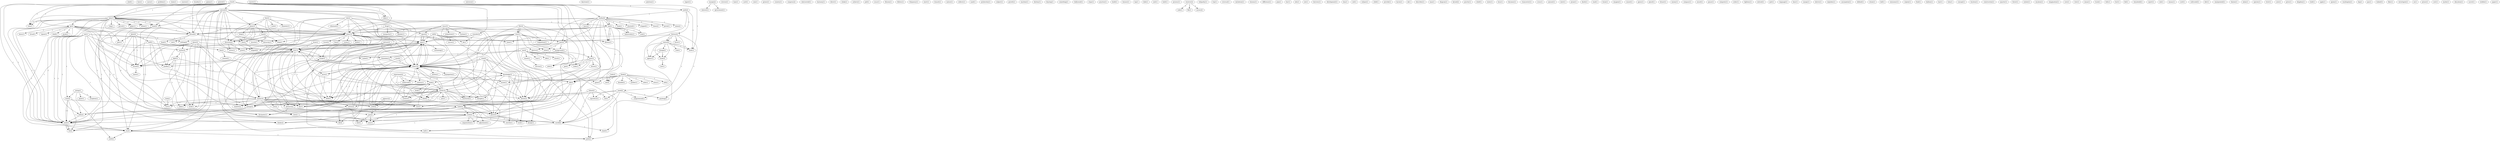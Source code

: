 digraph G {
  shell [ label="shell(1)" ];
  face [ label="face(1)" ];
  carry [ label="carry(1)" ];
  problem [ label="problem(1)" ];
  claim [ label="claim(1)" ];
  sunrise [ label="sunrise(1)" ];
  locality [ label="locality(1)" ];
  galaxy [ label="galaxy(1)" ];
  pointed [ label="pointed(1)" ];
  live [ label="live(5)" ];
  play [ label="play(1)" ];
  consider [ label="consider(2)" ];
  go [ label="go(3)" ];
  path [ label="path(4)" ];
  reality [ label="reality(8)" ];
  ground [ label="ground(3)" ];
  play [ label="play(1)" ];
  part [ label="part(5)" ];
  won [ label="won(1)" ];
  time [ label="time(15)" ];
  didn [ label="didn(1)" ];
  god [ label="god(1)" ];
  leads [ label="leads(1)" ];
  hand [ label="hand(3)" ];
  thread [ label="thread(4)" ];
  need [ label="need(2)" ];
  work [ label="work(3)" ];
  try [ label="try(4)" ];
  see [ label="see(3)" ];
  need [ label="need(1)" ];
  master [ label="master(1)" ];
  universe [ label="universe(1)" ];
  flow [ label="flow(2)" ];
  start [ label="start(1)" ];
  magnetism [ label="magnetism(1)" ];
  start [ label="start(1)" ];
  earth [ label="earth(10)" ];
  pole [ label="pole(2)" ];
  surface [ label="surface(1)" ];
  keystone [ label="keystone(1)" ];
  plate [ label="plate(4)" ];
  half [ label="half(3)" ];
  gets [ label="gets(1)" ];
  record [ label="record(1)" ];
  turn [ label="turn(1)" ];
  record [ label="record(1)" ];
  needle [ label="needle(1)" ];
  appears [ label="appears(2)" ];
  orbit [ label="orbit(1)" ];
  orbit [ label="orbit(2)" ];
  pentium [ label="pentium(1)" ];
  ingest [ label="ingest(1)" ];
  beg [ label="beg(1)" ];
  grovel [ label="grovel(1)" ];
  poker [ label="poker(1)" ];
  whine [ label="whine(1)" ];
  thinks [ label="thinks(2)" ];
  foot [ label="foot(3)" ];
  suck [ label="suck(1)" ];
  diameter [ label="diameter(1)" ];
  point [ label="point(3)" ];
  nothing [ label="nothing(2)" ];
  print [ label="print(1)" ];
  line [ label="line(2)" ];
  year [ label="year(1)" ];
  margin [ label="margin(2)" ];
  interest [ label="interest(1)" ];
  government [ label="government(1)" ];
  reverse [ label="reverse(1)" ];
  ham [ label="ham(1)" ];
  card [ label="card(1)" ];
  rain [ label="rain(1)" ];
  greece [ label="greece(1)" ];
  country [ label="country(1)" ];
  congress [ label="congress(2)" ];
  intersected [ label="intersected(1)" ];
  harmony [ label="harmony(1)" ];
  de [ label="de(1)" ];
  spin [ label="spin(4)" ];
  spin [ label="spin(1)" ];
  direct [ label="direct(1)" ];
  choke [ label="choke(1)" ];
  achieve [ label="achieve(1)" ];
  day [ label="day(2)" ];
  sun [ label="sun(13)" ];
  moon [ label="moon(10)" ];
  sky [ label="sky(3)" ];
  pull [ label="pull(1)" ];
  oscar [ label="oscar(1)" ];
  illusion [ label="illusion(1)" ];
  drag [ label="drag(1)" ];
  blender [ label="blender(1)" ];
  margarita [ label="margarita(1)" ];
  space [ label="space(2)" ];
  fluid [ label="fluid(2)" ];
  energy [ label="energy(2)" ];
  follows [ label="follows(1)" ];
  frequency [ label="frequency(1)" ];
  exert [ label="exert(1)" ];
  branch [ label="branch(1)" ];
  nature [ label="nature(1)" ];
  collects [ label="collects(1)" ];
  sleep [ label="sleep(1)" ];
  sand [ label="sand(1)" ];
  production [ label="production(1)" ];
  subject [ label="subject(1)" ];
  growth [ label="growth(1)" ];
  machine [ label="machine(1)" ];
  destiny [ label="destiny(1)" ];
  bearing [ label="bearing(1)" ];
  something [ label="something(1)" ];
  look [ label="look(1)" ];
  book [ label="book(1)" ];
  life [ label="life(4)" ];
  hollywood [ label="hollywood(1)" ];
  stops [ label="stops(1)" ];
  ether [ label="ether(2)" ];
  ether [ label="ether(10)" ];
  practice [ label="practice(1)" ];
  build [ label="build(1)" ];
  bounce [ label="bounce(1)" ];
  top [ label="top(1)" ];
  hide [ label="hide(1)" ];
  unit [ label="unit(1)" ];
  built [ label="built(1)" ];
  process [ label="process(1)" ];
  shelf [ label="shelf(1)" ];
  grade [ label="grade(1)" ];
  henry [ label="henry(1)" ];
  bread [ label="bread(1)" ];
  repeat [ label="repeat(1)" ];
  receiver [ label="receiver(2)" ];
  code [ label="code(1)" ];
  file [ label="file(1)" ];
  access [ label="access(2)" ];
  noise [ label="noise(1)" ];
  background [ label="background(1)" ];
  spectra [ label="spectra(1)" ];
  lattice [ label="lattice(3)" ];
  history [ label="history(4)" ];
  telepathy [ label="telepathy(1)" ];
  trip [ label="trip(1)" ];
  reversal [ label="reversal(1)" ];
  edge [ label="edge(1)" ];
  michelson [ label="michelson(1)" ];
  portal [ label="portal(1)" ];
  onion [ label="onion(2)" ];
  layer [ label="layer(2)" ];
  end [ label="end(2)" ];
  bask [ label="bask(1)" ];
  past [ label="past(3)" ];
  end [ label="end(1)" ];
  flowery [ label="flowery(1)" ];
  dissipates [ label="dissipates(1)" ];
  shouted [ label="shouted(1)" ];
  phase [ label="phase(3)" ];
  stopped [ label="stopped(1)" ];
  chaos [ label="chaos(2)" ];
  stepped [ label="stepped(2)" ];
  loosens [ label="loosens(1)" ];
  difference [ label="difference(1)" ];
  grip [ label="grip(1)" ];
  liar [ label="liar(1)" ];
  edu [ label="edu(1)" ];
  mass [ label="mass(3)" ];
  sleep [ label="sleep(1)" ];
  propulsion [ label="propulsion(1)" ];
  system [ label="system(1)" ];
  luck [ label="luck(1)" ];
  design [ label="design(1)" ];
  locate [ label="locate(1)" ];
  direction [ label="direction(2)" ];
  vector [ label="vector(1)" ];
  kill [ label="kill(3)" ];
  control [ label="control(1)" ];
  favor [ label="favor(1)" ];
  control [ label="control(3)" ];
  weed [ label="weed(2)" ];
  compromised [ label="compromised(1)" ];
  none [ label="none(1)" ];
  anything [ label="anything(1)" ];
  ate [ label="ate(1)" ];
  borrows [ label="borrows(1)" ];
  development [ label="development(1)" ];
  lose [ label="lose(2)" ];
  hierarchy [ label="hierarchy(1)" ];
  keep [ label="keep(1)" ];
  dna [ label="dna(1)" ];
  eat [ label="eat(1)" ];
  fruit [ label="fruit(2)" ];
  matter [ label="matter(4)" ];
  gun [ label="gun(2)" ];
  belly [ label="belly(2)" ];
  lot [ label="lot(2)" ];
  muscle [ label="muscle(1)" ];
  coil [ label="coil(1)" ];
  eclipse [ label="eclipse(1)" ];
  child [ label="child(1)" ];
  provide [ label="provide(1)" ];
  void [ label="void(1)" ];
  change [ label="change(2)" ];
  appear [ label="appear(1)" ];
  made [ label="made(2)" ];
  road [ label="road(1)" ];
  immortality [ label="immortality(1)" ];
  wind [ label="wind(3)" ];
  knowledge [ label="knowledge(3)" ];
  conclusion [ label="conclusion(1)" ];
  thought [ label="thought(1)" ];
  dream [ label="dream(2)" ];
  experiment [ label="experiment(2)" ];
  conducted [ label="conducted(1)" ];
  century [ label="century(1)" ];
  look [ label="look(2)" ];
  haven [ label="haven(1)" ];
  ok [ label="ok(1)" ];
  describes [ label="describes(1)" ];
  man [ label="man(1)" ];
  diagram [ label="diagram(1)" ];
  kernel [ label="kernel(2)" ];
  gravity [ label="gravity(1)" ];
  seemed [ label="seemed(1)" ];
  ended [ label="ended(1)" ];
  remember [ label="remember(1)" ];
  relief [ label="relief(1)" ];
  water [ label="water(1)" ];
  bury [ label="bury(1)" ];
  becomes [ label="becomes(1)" ];
  transceiver [ label="transceiver(1)" ];
  draw [ label="draw(1)" ];
  cross [ label="cross(1)" ];
  amount [ label="amount(1)" ];
  exist [ label="exist(1)" ];
  prune [ label="prune(1)" ];
  death [ label="death(1)" ];
  read [ label="read(1)" ];
  brain [ label="brain(1)" ];
  imagine [ label="imagine(1)" ];
  eating [ label="eating(1)" ];
  reception [ label="reception(1)" ];
  plant [ label="plant(1)" ];
  seed [ label="seed(2)" ];
  sunset [ label="sunset(1)" ];
  one [ label="one(4)" ];
  way [ label="way(1)" ];
  talk [ label="talk(1)" ];
  looks [ label="looks(1)" ];
  meant [ label="meant(1)" ];
  teach [ label="teach(1)" ];
  make [ label="make(4)" ];
  sells [ label="sells(1)" ];
  guess [ label="guess(1)" ];
  pencil [ label="pencil(1)" ];
  breast [ label="breast(1)" ];
  rule [ label="rule(2)" ];
  eliminate [ label="eliminate(1)" ];
  shadow [ label="shadow(2)" ];
  money [ label="money(1)" ];
  compass [ label="compass(1)" ];
  award [ label="award(1)" ];
  peace [ label="peace(1)" ];
  computer [ label="computer(1)" ];
  order [ label="order(1)" ];
  tightens [ label="tightens(1)" ];
  fork [ label="fork(2)" ];
  future [ label="future(1)" ];
  world [ label="world(6)" ];
  enticed [ label="enticed(1)" ];
  quit [ label="quit(1)" ];
  tenth [ label="tenth(1)" ];
  travel [ label="travel(1)" ];
  buy [ label="buy(2)" ];
  move [ label="move(1)" ];
  varies [ label="varies(1)" ];
  think [ label="think(2)" ];
  radio [ label="radio(1)" ];
  story [ label="story(1)" ];
  tell [ label="tell(2)" ];
  blooded [ label="blooded(1)" ];
  spine [ label="spine(1)" ];
  mother [ label="mother(1)" ];
  band [ label="band(1)" ];
  language [ label="language(1)" ];
  hear [ label="hear(1)" ];
  canopy [ label="canopy(1)" ];
  electro [ label="electro(1)" ];
  implodes [ label="implodes(1)" ];
  distance [ label="distance(2)" ];
  axis [ label="axis(1)" ];
  size [ label="size(3)" ];
  field [ label="field(3)" ];
  ball [ label="ball(1)" ];
  assumption [ label="assumption(1)" ];
  defined [ label="defined(1)" ];
  retain [ label="retain(1)" ];
  propogation [ label="propogation(1)" ];
  motion [ label="motion(1)" ];
  hell [ label="hell(1)" ];
  misnomer [ label="misnomer(1)" ];
  picture [ label="picture(3)" ];
  image [ label="image(3)" ];
  calpoly [ label="calpoly(1)" ];
  food [ label="food(1)" ];
  balloon [ label="balloon(1)" ];
  hair [ label="hair(1)" ];
  body [ label="body(2)" ];
  reproduce [ label="reproduce(1)" ];
  soil [ label="soil(1)" ];
  service [ label="service(1)" ];
  tuba [ label="tuba(1)" ];
  sustaining [ label="sustaining(1)" ];
  piece [ label="piece(3)" ];
  hook [ label="hook(1)" ];
  slide [ label="slide(1)" ];
  concept [ label="concept(1)" ];
  location [ label="location(1)" ];
  learn [ label="learn(1)" ];
  construction [ label="construction(1)" ];
  quarter [ label="quarter(1)" ];
  forest [ label="forest(1)" ];
  self [ label="self(2)" ];
  course [ label="course(1)" ];
  rewrite [ label="rewrite(1)" ];
  isolate [ label="isolate(1)" ];
  mcaloon [ label="mcaloon(1)" ];
  etc [ label="etc(2)" ];
  rate [ label="rate(2)" ];
  light [ label="light(3)" ];
  imagination [ label="imagination(1)" ];
  core [ label="core(1)" ];
  view [ label="view(1)" ];
  mean [ label="mean(1)" ];
  track [ label="track(1)" ];
  lost [ label="lost(1)" ];
  tells [ label="tells(1)" ];
  fact [ label="fact(1)" ];
  fed [ label="fed(1)" ];
  household [ label="household(1)" ];
  squirt [ label="squirt(1)" ];
  sub [ label="sub(1)" ];
  means [ label="means(1)" ];
  grail [ label="grail(2)" ];
  cord [ label="cord(1)" ];
  head [ label="head(1)" ];
  tail [ label="tail(1)" ];
  wheat [ label="wheat(2)" ];
  cultivated [ label="cultivated(1)" ];
  diet [ label="diet(1)" ];
  manipulated [ label="manipulated(1)" ];
  famine [ label="famine(1)" ];
  adam [ label="adam(1)" ];
  species [ label="species(1)" ];
  twist [ label="twist(1)" ];
  auto [ label="auto(1)" ];
  gives [ label="gives(1)" ];
  kingdom [ label="kingdom(1)" ];
  organization [ label="organization(1)" ];
  adjustment [ label="adjustment(1)" ];
  hold [ label="hold(1)" ];
  apply [ label="apply(1)" ];
  queen [ label="queen(1)" ];
  washington [ label="washington(1)" ];
  dog [ label="dog(1)" ];
  guy [ label="guy(1)" ];
  looked [ label="looked(3)" ];
  likes [ label="likes(1)" ];
  find [ label="find(1)" ];
  investigate [ label="investigate(1)" ];
  un [ label="un(1)" ];
  prince [ label="prince(1)" ];
  cost [ label="cost(1)" ];
  marks [ label="marks(1)" ];
  dmcaloon [ label="dmcaloon(1)" ];
  carrot [ label="carrot(1)" ];
  wobble [ label="wobble(1)" ];
  paper [ label="paper(1)" ];
  live -> play [ label="1" ];
  live -> consider [ label="1" ];
  live -> go [ label="1" ];
  live -> path [ label="1" ];
  live -> reality [ label="1" ];
  live -> ground [ label="1" ];
  live -> play [ label="1" ];
  live -> part [ label="1" ];
  live -> won [ label="1" ];
  live -> time [ label="1" ];
  live -> didn [ label="1" ];
  live -> god [ label="1" ];
  live -> leads [ label="1" ];
  live -> hand [ label="1" ];
  live -> thread [ label="1" ];
  live -> need [ label="1" ];
  live -> work [ label="1" ];
  live -> try [ label="1" ];
  live -> see [ label="1" ];
  live -> need [ label="1" ];
  flow -> start [ label="1" ];
  flow -> magnetism [ label="1" ];
  flow -> start [ label="1" ];
  flow -> time [ label="1" ];
  flow -> earth [ label="1" ];
  flow -> pole [ label="1" ];
  flow -> surface [ label="1" ];
  plate -> half [ label="2" ];
  plate -> gets [ label="1" ];
  plate -> record [ label="1" ];
  plate -> turn [ label="2" ];
  plate -> record [ label="1" ];
  plate -> needle [ label="1" ];
  appears -> orbit [ label="1" ];
  appears -> orbit [ label="1" ];
  play -> go [ label="1" ];
  play -> beg [ label="1" ];
  play -> grovel [ label="1" ];
  play -> won [ label="1" ];
  play -> poker [ label="1" ];
  play -> time [ label="1" ];
  play -> whine [ label="1" ];
  play -> hand [ label="1" ];
  play -> thread [ label="1" ];
  play -> need [ label="1" ];
  play -> try [ label="1" ];
  play -> thinks [ label="1" ];
  play -> need [ label="1" ];
  foot -> suck [ label="1" ];
  foot -> diameter [ label="1" ];
  foot -> point [ label="1" ];
  foot -> nothing [ label="1" ];
  foot -> print [ label="1" ];
  foot -> line [ label="1" ];
  foot -> year [ label="1" ];
  margin -> interest [ label="1" ];
  margin -> government [ label="1" ];
  consider -> de [ label="1" ];
  consider -> spin [ label="1" ];
  consider -> spin [ label="1" ];
  half -> day [ label="1" ];
  half -> sun [ label="2" ];
  half -> moon [ label="1" ];
  half -> turn [ label="1" ];
  half -> sky [ label="1" ];
  drag -> blender [ label="1" ];
  drag -> margarita [ label="1" ];
  drag -> space [ label="1" ];
  drag -> fluid [ label="1" ];
  drag -> energy [ label="1" ];
  look -> book [ label="1" ];
  look -> earth [ label="1" ];
  look -> sky [ label="1" ];
  look -> life [ label="1" ];
  look -> surface [ label="1" ];
  orbit -> earth [ label="1" ];
  orbit -> ether [ label="1" ];
  orbit -> sun [ label="1" ];
  orbit -> ether [ label="1" ];
  go -> gets [ label="1" ];
  go -> time [ label="1" ];
  go -> shelf [ label="1" ];
  go -> record [ label="1" ];
  go -> sun [ label="1" ];
  go -> grade [ label="1" ];
  go -> henry [ label="1" ];
  go -> thread [ label="1" ];
  go -> bread [ label="1" ];
  go -> repeat [ label="1" ];
  go -> record [ label="1" ];
  go -> needle [ label="1" ];
  go -> try [ label="1" ];
  receiver -> code [ label="1" ];
  receiver -> file [ label="1" ];
  receiver -> access [ label="1" ];
  start -> magnetism [ label="1" ];
  start -> part [ label="1" ];
  start -> noise [ label="1" ];
  start -> background [ label="1" ];
  start -> spectra [ label="1" ];
  start -> ether [ label="1" ];
  start -> lattice [ label="1" ];
  start -> pole [ label="1" ];
  start -> ether [ label="1" ];
  path -> reality [ label="1" ];
  path -> history [ label="1" ];
  path -> part [ label="1" ];
  path -> leads [ label="1" ];
  reality -> portal [ label="1" ];
  reality -> onion [ label="1" ];
  reality -> layer [ label="1" ];
  reality -> part [ label="1" ];
  reality -> end [ label="1" ];
  reality -> bask [ label="1" ];
  reality -> past [ label="1" ];
  reality -> time [ label="1" ];
  reality -> end [ label="1" ];
  reality -> fluid [ label="2" ];
  reality -> flowery [ label="1" ];
  reality -> dissipates [ label="1" ];
  reality -> thread [ label="1" ];
  reality -> shouted [ label="1" ];
  reality -> phase [ label="2" ];
  reality -> stopped [ label="1" ];
  reality -> chaos [ label="1" ];
  reality -> stepped [ label="1" ];
  mass -> sleep [ label="1" ];
  mass -> space [ label="1" ];
  mass -> time [ label="2" ];
  mass -> propulsion [ label="1" ];
  mass -> system [ label="1" ];
  mass -> luck [ label="1" ];
  mass -> design [ label="1" ];
  mass -> energy [ label="1" ];
  ground -> play [ label="1" ];
  ground -> point [ label="1" ];
  ground -> won [ label="1" ];
  ground -> time [ label="1" ];
  ground -> didn [ label="1" ];
  ground -> locate [ label="1" ];
  ground -> direction [ label="1" ];
  ground -> vector [ label="1" ];
  ground -> kill [ label="1" ];
  ground -> hand [ label="1" ];
  ground -> print [ label="1" ];
  ground -> thread [ label="1" ];
  ground -> need [ label="1" ];
  ground -> work [ label="1" ];
  ground -> line [ label="1" ];
  ground -> try [ label="1" ];
  ground -> need [ label="1" ];
  history -> control [ label="1" ];
  history -> favor [ label="1" ];
  history -> control [ label="1" ];
  history -> weed [ label="1" ];
  history -> compromised [ label="1" ];
  history -> none [ label="1" ];
  history -> anything [ label="1" ];
  play -> won [ label="1" ];
  play -> poker [ label="1" ];
  play -> time [ label="1" ];
  play -> whine [ label="1" ];
  play -> hand [ label="1" ];
  play -> thread [ label="1" ];
  play -> need [ label="1" ];
  play -> try [ label="1" ];
  play -> thinks [ label="1" ];
  play -> need [ label="1" ];
  point -> lose [ label="1" ];
  point -> time [ label="1" ];
  point -> direction [ label="1" ];
  point -> hierarchy [ label="1" ];
  point -> line [ label="1" ];
  point -> stepped [ label="1" ];
  point -> keep [ label="1" ];
  eat -> nothing [ label="3" ];
  eat -> sleep [ label="1" ];
  eat -> fruit [ label="1" ];
  eat -> matter [ label="1" ];
  eat -> need [ label="1" ];
  eat -> gun [ label="2" ];
  eat -> year [ label="2" ];
  eat -> belly [ label="1" ];
  eat -> energy [ label="1" ];
  eat -> need [ label="1" ];
  eat -> lot [ label="1" ];
  lose -> sleep [ label="1" ];
  lose -> direction [ label="1" ];
  lose -> muscle [ label="1" ];
  part -> noise [ label="1" ];
  part -> background [ label="1" ];
  part -> spectra [ label="1" ];
  part -> sun [ label="3" ];
  control -> void [ label="1" ];
  control -> change [ label="1" ];
  control -> appear [ label="1" ];
  control -> leads [ label="1" ];
  control -> made [ label="1" ];
  end -> time [ label="1" ];
  end -> road [ label="1" ];
  end -> flowery [ label="1" ];
  end -> kill [ label="1" ];
  end -> thread [ label="1" ];
  end -> immortality [ label="1" ];
  wind -> ether [ label="1" ];
  wind -> fluid [ label="1" ];
  wind -> knowledge [ label="1" ];
  wind -> conclusion [ label="1" ];
  wind -> thought [ label="1" ];
  wind -> phase [ label="1" ];
  wind -> dream [ label="1" ];
  wind -> ether [ label="1" ];
  experiment -> earth [ label="1" ];
  experiment -> conducted [ label="1" ];
  experiment -> century [ label="1" ];
  experiment -> look [ label="1" ];
  experiment -> surface [ label="1" ];
  nothing -> matter [ label="1" ];
  day -> seemed [ label="1" ];
  day -> ended [ label="1" ];
  day -> remember [ label="1" ];
  draw -> sun [ label="1" ];
  draw -> moon [ label="1" ];
  space -> de [ label="1" ];
  space -> spin [ label="1" ];
  space -> spin [ label="1" ];
  eating -> fruit [ label="1" ];
  eating -> reception [ label="1" ];
  eating -> plant [ label="1" ];
  eating -> seed [ label="1" ];
  one -> ended [ label="1" ];
  one -> way [ label="2" ];
  one -> past [ label="3" ];
  one -> talk [ label="1" ];
  one -> looks [ label="2" ];
  one -> meant [ label="1" ];
  one -> god [ label="2" ];
  one -> teach [ label="1" ];
  one -> make [ label="2" ];
  one -> remember [ label="1" ];
  one -> sells [ label="2" ];
  rule -> time [ label="1" ];
  rule -> earth [ label="1" ];
  rule -> end [ label="1" ];
  rule -> sun [ label="1" ];
  rule -> moon [ label="1" ];
  rule -> flowery [ label="1" ];
  rule -> eliminate [ label="1" ];
  rule -> thread [ label="1" ];
  rule -> shadow [ label="1" ];
  fork -> turn [ label="1" ];
  past -> future [ label="1" ];
  past -> looks [ label="1" ];
  past -> god [ label="1" ];
  past -> dream [ label="1" ];
  past -> make [ label="1" ];
  past -> world [ label="1" ];
  past -> sells [ label="1" ];
  start -> ether [ label="1" ];
  start -> lattice [ label="1" ];
  start -> pole [ label="1" ];
  start -> ether [ label="1" ];
  time -> ether [ label="2" ];
  time -> tenth [ label="1" ];
  time -> direction [ label="1" ];
  time -> spin [ label="1" ];
  time -> matter [ label="1" ];
  time -> flowery [ label="1" ];
  time -> travel [ label="1" ];
  time -> buy [ label="2" ];
  time -> dissipates [ label="1" ];
  time -> phase [ label="1" ];
  time -> hierarchy [ label="1" ];
  time -> spin [ label="1" ];
  time -> move [ label="2" ];
  time -> energy [ label="1" ];
  time -> pole [ label="1" ];
  time -> varies [ label="1" ];
  time -> ether [ label="2" ];
  think -> locate [ label="1" ];
  think -> kill [ label="1" ];
  think -> radio [ label="1" ];
  think -> story [ label="1" ];
  think -> tell [ label="1" ];
  think -> blooded [ label="1" ];
  think -> spine [ label="1" ];
  think -> world [ label="1" ];
  think -> see [ label="1" ];
  think -> mother [ label="1" ];
  think -> band [ label="1" ];
  earth -> ether [ label="3" ];
  earth -> fluid [ label="1" ];
  earth -> sun [ label="5" ];
  earth -> moon [ label="1" ];
  earth -> distance [ label="1" ];
  earth -> knowledge [ label="1" ];
  earth -> axis [ label="1" ];
  earth -> conclusion [ label="1" ];
  earth -> thought [ label="1" ];
  earth -> phase [ label="1" ];
  earth -> dream [ label="1" ];
  earth -> size [ label="1" ];
  earth -> shadow [ label="2" ];
  earth -> field [ label="1" ];
  earth -> ball [ label="1" ];
  earth -> surface [ label="1" ];
  earth -> ether [ label="3" ];
  ether -> fluid [ label="3" ];
  ether -> propogation [ label="2" ];
  ether -> spin [ label="1" ];
  ether -> sun [ label="1" ];
  ether -> knowledge [ label="3" ];
  ether -> turn [ label="1" ];
  ether -> conducted [ label="2" ];
  ether -> conclusion [ label="3" ];
  ether -> thought [ label="3" ];
  ether -> phase [ label="3" ];
  ether -> dream [ label="3" ];
  ether -> spin [ label="1" ];
  ether -> motion [ label="2" ];
  ether -> field [ label="2" ];
  ether -> century [ label="2" ];
  ether -> move [ label="1" ];
  ether -> ball [ label="3" ];
  end -> road [ label="1" ];
  end -> flowery [ label="1" ];
  end -> kill [ label="1" ];
  end -> thread [ label="1" ];
  end -> immortality [ label="1" ];
  change -> appear [ label="1" ];
  change -> made [ label="1" ];
  picture -> sun [ label="1" ];
  picture -> field [ label="1" ];
  picture -> sky [ label="1" ];
  picture -> image [ label="2" ];
  picture -> ether [ label="1" ];
  control -> appear [ label="1" ];
  control -> leads [ label="1" ];
  control -> made [ label="1" ];
  fluid -> phase [ label="1" ];
  fluid -> energy [ label="1" ];
  fruit -> need [ label="1" ];
  fruit -> belly [ label="1" ];
  fruit -> energy [ label="1" ];
  fruit -> need [ label="1" ];
  fruit -> lot [ label="1" ];
  body -> see [ label="1" ];
  direction -> vector [ label="1" ];
  direction -> print [ label="1" ];
  weed -> compromised [ label="1" ];
  weed -> reproduce [ label="1" ];
  weed -> anything [ label="1" ];
  weed -> dream [ label="1" ];
  weed -> soil [ label="1" ];
  weed -> world [ label="1" ];
  meant -> service [ label="1" ];
  spin -> sustaining [ label="1" ];
  spin -> sun [ label="1" ];
  spin -> field [ label="1" ];
  spin -> energy [ label="1" ];
  spin -> ether [ label="1" ];
  piece -> record [ label="1" ];
  piece -> sun [ label="1" ];
  piece -> moon [ label="1" ];
  piece -> hook [ label="1" ];
  piece -> make [ label="1" ];
  piece -> record [ label="1" ];
  piece -> needle [ label="1" ];
  piece -> slide [ label="1" ];
  record -> learn [ label="1" ];
  sun -> distance [ label="1" ];
  sun -> lattice [ label="1" ];
  sun -> size [ label="1" ];
  sun -> spin [ label="1" ];
  sun -> record [ label="1" ];
  sun -> field [ label="1" ];
  sun -> needle [ label="1" ];
  sun -> sky [ label="1" ];
  sun -> image [ label="1" ];
  sun -> ether [ label="3" ];
  self -> none [ label="1" ];
  self -> course [ label="1" ];
  self -> spin [ label="1" ];
  self -> field [ label="1" ];
  self -> rewrite [ label="1" ];
  self -> ether [ label="1" ];
  moon -> distance [ label="1" ];
  moon -> etc [ label="2" ];
  moon -> turn [ label="1" ];
  moon -> lattice [ label="1" ];
  moon -> hook [ label="1" ];
  moon -> make [ label="1" ];
  moon -> size [ label="1" ];
  moon -> shadow [ label="1" ];
  moon -> orbit [ label="1" ];
  moon -> sky [ label="1" ];
  moon -> slide [ label="1" ];
  moon -> rate [ label="2" ];
  moon -> image [ label="1" ];
  moon -> ether [ label="3" ];
  matter -> light [ label="1" ];
  matter -> dissipates [ label="1" ];
  matter -> phase [ label="1" ];
  distance -> dissipates [ label="1" ];
  distance -> phase [ label="1" ];
  made -> lost [ label="1" ];
  knowledge -> kill [ label="1" ];
  knowledge -> phase [ label="1" ];
  knowledge -> dream [ label="1" ];
  knowledge -> size [ label="1" ];
  knowledge -> spine [ label="1" ];
  knowledge -> look [ label="1" ];
  etc -> rate [ label="1" ];
  etc -> ether [ label="1" ];
  kill -> make [ label="1" ];
  kill -> gun [ label="1" ];
  kill -> year [ label="1" ];
  light -> hook [ label="1" ];
  light -> make [ label="1" ];
  light -> record [ label="1" ];
  light -> needle [ label="1" ];
  light -> slide [ label="1" ];
  grail -> move [ label="1" ];
  grail -> ether [ label="1" ];
  hand -> thread [ label="1" ];
  hand -> need [ label="1" ];
  hand -> world [ label="1" ];
  hand -> try [ label="1" ];
  hand -> need [ label="1" ];
  thread -> head [ label="1" ];
  thread -> line [ label="1" ];
  thread -> tail [ label="1" ];
  lattice -> spin [ label="1" ];
  lattice -> ether [ label="2" ];
  wheat -> reproduce [ label="1" ];
  wheat -> dream [ label="1" ];
  wheat -> soil [ label="1" ];
  wheat -> world [ label="1" ];
  wheat -> belly [ label="1" ];
  need -> try [ label="1" ];
  need -> lot [ label="1" ];
  phase -> luck [ label="1" ];
  phase -> design [ label="1" ];
  make -> work [ label="1" ];
  make -> organization [ label="1" ];
  make -> adjustment [ label="1" ];
  make -> gun [ label="1" ];
  make -> world [ label="1" ];
  make -> year [ label="1" ];
  make -> belly [ label="1" ];
  make -> thinks [ label="1" ];
  size -> look [ label="2" ];
  work -> organization [ label="1" ];
  work -> adjustment [ label="1" ];
  work -> rewrite [ label="1" ];
  work -> world [ label="1" ];
  work -> try [ label="1" ];
  work -> thinks [ label="1" ];
  work -> need [ label="1" ];
  spin -> field [ label="1" ];
  spin -> energy [ label="1" ];
  spin -> ether [ label="1" ];
  remember -> ball [ label="1" ];
  remember -> ether [ label="1" ];
  line -> stepped [ label="1" ];
  gun -> year [ label="1" ];
  gun -> find [ label="1" ];
  world -> ball [ label="1" ];
  world -> band [ label="1" ];
  world -> ether [ label="1" ];
  orbit -> ether [ label="1" ];
  belly -> need [ label="1" ];
  look -> sky [ label="1" ];
  look -> life [ label="1" ];
  look -> surface [ label="1" ];
  try -> seed [ label="1" ];
  try -> pole [ label="1" ];
  move -> find [ label="1" ];
  sky -> ether [ label="1" ];
  energy -> need [ label="1" ];
  energy -> lot [ label="1" ];
  rate -> life [ label="1" ];
  rate -> ether [ label="1" ];
  image -> ether [ label="1" ];
  need -> lot [ label="1" ];
  life -> ether [ label="1" ];
}
